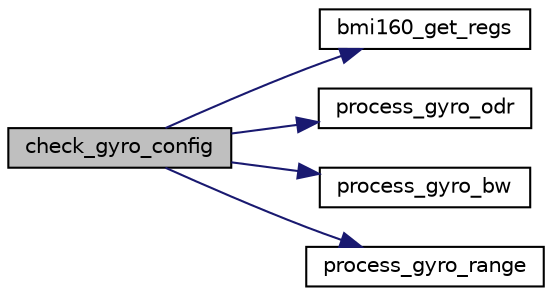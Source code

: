 digraph "check_gyro_config"
{
  edge [fontname="Helvetica",fontsize="10",labelfontname="Helvetica",labelfontsize="10"];
  node [fontname="Helvetica",fontsize="10",shape=record];
  rankdir="LR";
  Node1 [label="check_gyro_config",height=0.2,width=0.4,color="black", fillcolor="grey75", style="filled", fontcolor="black"];
  Node1 -> Node2 [color="midnightblue",fontsize="10",style="solid",fontname="Helvetica"];
  Node2 [label="bmi160_get_regs",height=0.2,width=0.4,color="black", fillcolor="white", style="filled",URL="$bmi160_8c.html#a9bebc4a575526f49e625a87de9478e04",tooltip="This API reads the data from the given register address of sensor. "];
  Node1 -> Node3 [color="midnightblue",fontsize="10",style="solid",fontname="Helvetica"];
  Node3 [label="process_gyro_odr",height=0.2,width=0.4,color="black", fillcolor="white", style="filled",URL="$bmi160_8c.html#af25ade4d7b191077afad62e3a403a5f1",tooltip="This API process the gyro odr. "];
  Node1 -> Node4 [color="midnightblue",fontsize="10",style="solid",fontname="Helvetica"];
  Node4 [label="process_gyro_bw",height=0.2,width=0.4,color="black", fillcolor="white", style="filled",URL="$bmi160_8c.html#a8f21b3836c94eb95ce344037abd1a05d",tooltip="This API process the gyro bandwidth. "];
  Node1 -> Node5 [color="midnightblue",fontsize="10",style="solid",fontname="Helvetica"];
  Node5 [label="process_gyro_range",height=0.2,width=0.4,color="black", fillcolor="white", style="filled",URL="$bmi160_8c.html#a9f25472035277ec820771123f01fc481",tooltip="This API process the gyro range. "];
}
